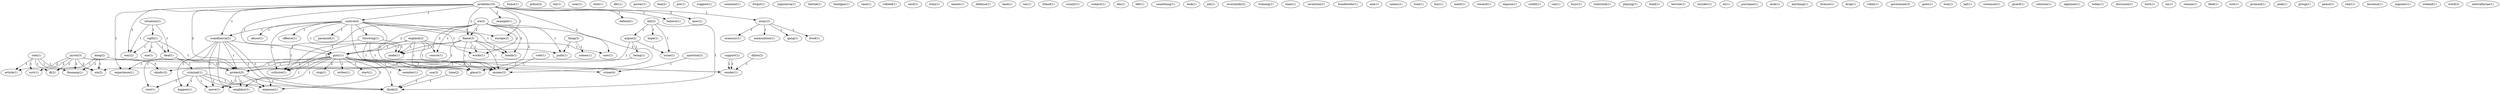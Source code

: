 digraph G {
  com [ label="com(1)" ];
  surt [ label="surt(1)" ];
  article [ label="article(1)" ];
  ifi [ label="ifi(2)" ];
  thomasp [ label="thomasp(1)" ];
  uio [ label="uio(2)" ];
  home [ label="home(1)" ];
  police [ label="police(2)" ];
  toy [ label="toy(1)" ];
  uses [ label="uses(1)" ];
  problem [ label="problem(10)" ];
  example [ label="example(1)" ];
  control [ label="control(4)" ];
  defend [ label="defend(1)" ];
  europe [ label="europe(2)" ];
  army [ label="army(2)" ];
  believe [ label="believe(1)" ];
  experience [ label="experience(1)" ];
  flame [ label="flame(3)" ];
  scandinavia [ label="scandinavia(2)" ];
  gun [ label="gun(11)" ];
  axer [ label="axer(1)" ];
  user [ label="user(1)" ];
  protect [ label="protect(5)" ];
  way [ label="way(2)" ];
  shot [ label="shot(1)" ];
  dbr [ label="dbr(1)" ];
  power [ label="power(1)" ];
  ban [ label="ban(2)" ];
  put [ label="put(1)" ];
  pyron [ label="pyron(3)" ];
  skndiv [ label="skndiv(2)" ];
  sender [ label="sender(1)" ];
  abuse [ label="abuse(1)" ];
  offence [ label="offence(1)" ];
  paranoid [ label="paranoid(1)" ];
  throwing [ label="throwing(1)" ];
  bomb [ label="bomb(1)" ];
  works [ label="works(1)" ];
  make [ label="make(1)" ];
  glass [ label="glass(1)" ];
  money [ label="money(2)" ];
  criticize [ label="criticize(1)" ];
  suggest [ label="suggest(1)" ];
  someone [ label="someone(1)" ];
  forgot [ label="forgot(1)" ];
  jugoslavia [ label="jugoslavia(1)" ];
  hatred [ label="hatred(1)" ];
  hooligan [ label="hooligan(1)" ];
  vote [ label="vote(1)" ];
  case [ label="case(1)" ];
  robbed [ label="robbed(1)" ];
  thing [ label="thing(3)" ];
  comes [ label="comes(1)" ];
  pulls [ label="pulls(1)" ];
  card [ label="card(1)" ];
  train [ label="train(1)" ];
  meant [ label="meant(1)" ];
  gang [ label="gang(1)" ];
  lived [ label="lived(1)" ];
  armoury [ label="armoury(1)" ];
  ammunition [ label="ammunition(1)" ];
  defense [ label="defense(1)" ];
  land [ label="land(1)" ];
  car [ label="car(1)" ];
  irland [ label="irland(1)" ];
  support [ label="support(1)" ];
  county [ label="county(1)" ];
  subject [ label="subject(1)" ];
  dm [ label="dm(1)" ];
  deal [ label="deal(1)" ];
  criminal [ label="criminal(1)" ];
  left [ label="left(1)" ];
  something [ label="something(1)" ];
  look [ label="look(1)" ];
  kill [ label="kill(2)" ];
  hope [ label="hope(1)" ];
  argue [ label="argue(2)" ];
  issue [ label="issue(1)" ];
  think [ label="think(2)" ];
  dseg [ label="dseg(2)" ];
  ira [ label="ira(3)" ];
  course [ label="course(1)" ];
  job [ label="job(1)" ];
  everybody [ label="everybody(2)" ];
  training [ label="training(1)" ];
  slam [ label="slam(1)" ];
  invention [ label="invention(1)" ];
  bundewehr [ label="bundewehr(1)" ];
  axe [ label="axe(1)" ];
  seems [ label="seems(1)" ];
  trial [ label="trial(1)" ];
  happen [ label="happen(1)" ];
  rest [ label="rest(1)" ];
  expense [ label="expense(1)" ];
  move [ label="move(1)" ];
  neighbor [ label="neighbor(1)" ];
  buy [ label="buy(1)" ];
  ment [ label="ment(1)" ];
  situation [ label="situation(2)" ];
  rigth [ label="rigth(1)" ];
  deal [ label="deal(1)" ];
  reward [ label="reward(1)" ];
  impose [ label="impose(1)" ];
  credit [ label="credit(1)" ];
  vax [ label="vax(1)" ];
  buys [ label="buys(1)" ];
  statistisk [ label="statistisk(1)" ];
  playing [ label="playing(1)" ];
  hood [ label="hood(1)" ];
  borrow [ label="borrow(1)" ];
  murder [ label="murder(1)" ];
  ex [ label="ex(1)" ];
  purchase [ label="purchase(1)" ];
  mob [ label="mob(1)" ];
  anything [ label="anything(1)" ];
  being [ label="being(1)" ];
  licence [ label="licence(1)" ];
  england [ label="england(2)" ];
  drop [ label="drop(1)" ];
  robin [ label="robin(1)" ];
  goverment [ label="goverment(3)" ];
  goes [ label="goes(1)" ];
  won [ label="won(1)" ];
  jail [ label="jail(1)" ];
  use [ label="use(1)" ];
  sorenson [ label="sorenson(1)" ];
  guard [ label="guard(1)" ];
  support [ label="support(1)" ];
  solution [ label="solution(1)" ];
  oppinion [ label="oppinion(1)" ];
  today [ label="today(1)" ];
  discusion [ label="discusion(1)" ];
  hurt [ label="hurt(1)" ];
  member [ label="member(1)" ];
  stop [ label="stop(1)" ];
  writes [ label="writes(1)" ];
  start [ label="start(1)" ];
  crime [ label="crime(4)" ];
  un [ label="un(1)" ];
  reason [ label="reason(1)" ];
  field [ label="field(1)" ];
  cost [ label="cost(1)" ];
  promise [ label="promise(1)" ];
  padi [ label="padi(1)" ];
  dillon [ label="dillon(2)" ];
  group [ label="group(1)" ];
  peace [ label="peace(1)" ];
  year [ label="year(1)" ];
  question [ label="question(2)" ];
  lincence [ label="lincence(1)" ];
  jugoslav [ label="jugoslav(1)" ];
  usa [ label="usa(3)" ];
  time [ label="time(2)" ];
  ireland [ label="ireland(1)" ];
  word [ label="word(2)" ];
  sentralbyraa [ label="sentralbyraa(1)" ];
  com -> surt [ label="1" ];
  com -> article [ label="1" ];
  com -> ifi [ label="1" ];
  com -> thomasp [ label="1" ];
  com -> uio [ label="1" ];
  problem -> example [ label="2" ];
  problem -> control [ label="1" ];
  problem -> defend [ label="1" ];
  problem -> europe [ label="1" ];
  problem -> army [ label="1" ];
  problem -> believe [ label="1" ];
  problem -> experience [ label="1" ];
  problem -> flame [ label="2" ];
  problem -> scandinavia [ label="1" ];
  problem -> gun [ label="1" ];
  problem -> axer [ label="2" ];
  problem -> user [ label="2" ];
  problem -> protect [ label="2" ];
  problem -> way [ label="2" ];
  pyron -> surt [ label="2" ];
  pyron -> article [ label="2" ];
  pyron -> ifi [ label="2" ];
  pyron -> thomasp [ label="2" ];
  pyron -> uio [ label="2" ];
  pyron -> skndiv [ label="3" ];
  pyron -> sender [ label="1" ];
  control -> abuse [ label="1" ];
  control -> europe [ label="1" ];
  control -> offence [ label="1" ];
  control -> paranoid [ label="1" ];
  control -> throwing [ label="1" ];
  control -> bomb [ label="1" ];
  control -> works [ label="1" ];
  control -> scandinavia [ label="1" ];
  control -> make [ label="1" ];
  control -> glass [ label="1" ];
  control -> money [ label="1" ];
  control -> criticize [ label="1" ];
  vote -> money [ label="1" ];
  thing -> comes [ label="1" ];
  thing -> pulls [ label="1" ];
  army -> gang [ label="1" ];
  army -> lived [ label="1" ];
  army -> armoury [ label="1" ];
  army -> ammunition [ label="1" ];
  support -> sender [ label="1" ];
  deal -> experience [ label="1" ];
  deal -> criminal [ label="1" ];
  deal -> protect [ label="1" ];
  throwing -> make [ label="1" ];
  throwing -> glass [ label="1" ];
  throwing -> money [ label="1" ];
  throwing -> criticize [ label="1" ];
  kill -> hope [ label="1" ];
  kill -> argue [ label="1" ];
  kill -> issue [ label="1" ];
  kill -> think [ label="1" ];
  dseg -> ifi [ label="1" ];
  dseg -> thomasp [ label="1" ];
  dseg -> uio [ label="1" ];
  dseg -> sender [ label="1" ];
  ira -> flame [ label="2" ];
  ira -> bomb [ label="2" ];
  ira -> works [ label="2" ];
  ira -> course [ label="1" ];
  ira -> make [ label="2" ];
  ira -> gun [ label="2" ];
  ira -> glass [ label="2" ];
  ira -> money [ label="2" ];
  ira -> criticize [ label="2" ];
  ira -> pulls [ label="1" ];
  flame -> bomb [ label="1" ];
  flame -> works [ label="1" ];
  flame -> make [ label="1" ];
  flame -> gun [ label="1" ];
  flame -> user [ label="1" ];
  flame -> glass [ label="1" ];
  flame -> money [ label="1" ];
  flame -> criticize [ label="1" ];
  criminal -> happen [ label="1" ];
  criminal -> rest [ label="1" ];
  criminal -> expense [ label="1" ];
  criminal -> move [ label="1" ];
  criminal -> neighbor [ label="1" ];
  criminal -> think [ label="1" ];
  situation -> rigth [ label="1" ];
  situation -> deal [ label="1" ];
  situation -> way [ label="1" ];
  argue -> being [ label="1" ];
  argue -> issue [ label="1" ];
  argue -> protect [ label="1" ];
  england -> course [ label="1" ];
  england -> make [ label="1" ];
  england -> gun [ label="1" ];
  england -> glass [ label="1" ];
  england -> money [ label="1" ];
  england -> criticize [ label="1" ];
  england -> pulls [ label="1" ];
  being -> protect [ label="1" ];
  scandinavia -> happen [ label="1" ];
  scandinavia -> rest [ label="1" ];
  scandinavia -> gun [ label="1" ];
  scandinavia -> protect [ label="1" ];
  scandinavia -> expense [ label="1" ];
  scandinavia -> move [ label="1" ];
  scandinavia -> neighbor [ label="1" ];
  scandinavia -> think [ label="1" ];
  rigth -> use [ label="1" ];
  rigth -> protect [ label="1" ];
  rigth -> deal [ label="1" ];
  rigth -> way [ label="1" ];
  support -> sender [ label="1" ];
  gun -> member [ label="1" ];
  gun -> uio [ label="1" ];
  gun -> protect [ label="2" ];
  gun -> expense [ label="1" ];
  gun -> stop [ label="2" ];
  gun -> skndiv [ label="1" ];
  gun -> glass [ label="1" ];
  gun -> money [ label="1" ];
  gun -> move [ label="1" ];
  gun -> writes [ label="1" ];
  gun -> criticize [ label="1" ];
  gun -> neighbor [ label="1" ];
  gun -> start [ label="1" ];
  gun -> crime [ label="2" ];
  gun -> think [ label="1" ];
  protect -> expense [ label="1" ];
  protect -> move [ label="1" ];
  protect -> neighbor [ label="1" ];
  protect -> think [ label="1" ];
  dillon -> sender [ label="1" ];
  question -> crime [ label="1" ];
  usa -> think [ label="1" ];
  time -> think [ label="1" ];
}
